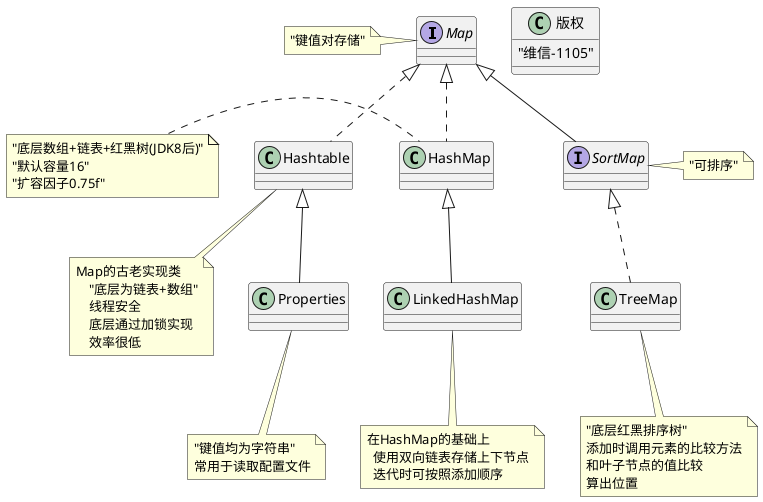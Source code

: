 @startuml
'https://plantuml.com/sequence-diagram

interface Map{

}
note left of Map{
"键值对存储"
}

    class HashMap{

        }
        note left of HashMap{
        "底层数组+链表+红黑树(JDK8后)"
        "默认容量16"
        "扩容因子0.75f"
        }
        Map <|..HashMap

    class Hashtable{

    }
    note bottom of Hashtable{
        Map的古老实现类
            "底层为链表+数组"
            线程安全
            底层通过加锁实现
            效率很低
    }
    Map <|.. Hashtable

        class Properties{}
        note bottom of Properties{
        "键值均为字符串"
        常用于读取配置文件
        }
        Hashtable <|-- Properties



        class LinkedHashMap{

        }
        note bottom of LinkedHashMap{
          在HashMap的基础上
            使用双向链表存储上下节点
            迭代时可按照添加顺序
        }
        HashMap <|-- LinkedHashMap

    interface SortMap{

    }
    note right of SortMap{
    "可排序"
    }
    Map <|-- SortMap

        class TreeMap{

        }
        note bottom of TreeMap{
        "底层红黑排序树"
        添加时调用元素的比较方法
        和叶子节点的值比较
        算出位置
        }
        SortMap <|.. TreeMap

class 版权{
"维信-1105"
}

@enduml